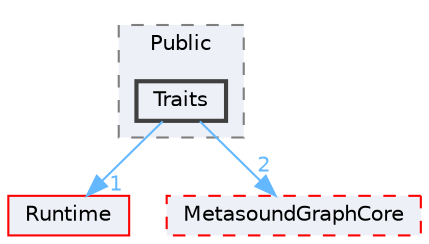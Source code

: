 digraph "Traits"
{
 // INTERACTIVE_SVG=YES
 // LATEX_PDF_SIZE
  bgcolor="transparent";
  edge [fontname=Helvetica,fontsize=10,labelfontname=Helvetica,labelfontsize=10];
  node [fontname=Helvetica,fontsize=10,shape=box,height=0.2,width=0.4];
  compound=true
  subgraph clusterdir_58f6b52692026cefec18f8afa327cf3c {
    graph [ bgcolor="#edf0f7", pencolor="grey50", label="Public", fontname=Helvetica,fontsize=10 style="filled,dashed", URL="dir_58f6b52692026cefec18f8afa327cf3c.html",tooltip=""]
  dir_052386112175026788706bb6165ed0f3 [label="Traits", fillcolor="#edf0f7", color="grey25", style="filled,bold", URL="dir_052386112175026788706bb6165ed0f3.html",tooltip=""];
  }
  dir_7536b172fbd480bfd146a1b1acd6856b [label="Runtime", fillcolor="#edf0f7", color="red", style="filled", URL="dir_7536b172fbd480bfd146a1b1acd6856b.html",tooltip=""];
  dir_bf730193d136adee8eaddd1c62c967df [label="MetasoundGraphCore", fillcolor="#edf0f7", color="red", style="filled,dashed", URL="dir_bf730193d136adee8eaddd1c62c967df.html",tooltip=""];
  dir_052386112175026788706bb6165ed0f3->dir_7536b172fbd480bfd146a1b1acd6856b [headlabel="1", labeldistance=1.5 headhref="dir_001211_000984.html" href="dir_001211_000984.html" color="steelblue1" fontcolor="steelblue1"];
  dir_052386112175026788706bb6165ed0f3->dir_bf730193d136adee8eaddd1c62c967df [headlabel="2", labeldistance=1.5 headhref="dir_001211_000637.html" href="dir_001211_000637.html" color="steelblue1" fontcolor="steelblue1"];
}

